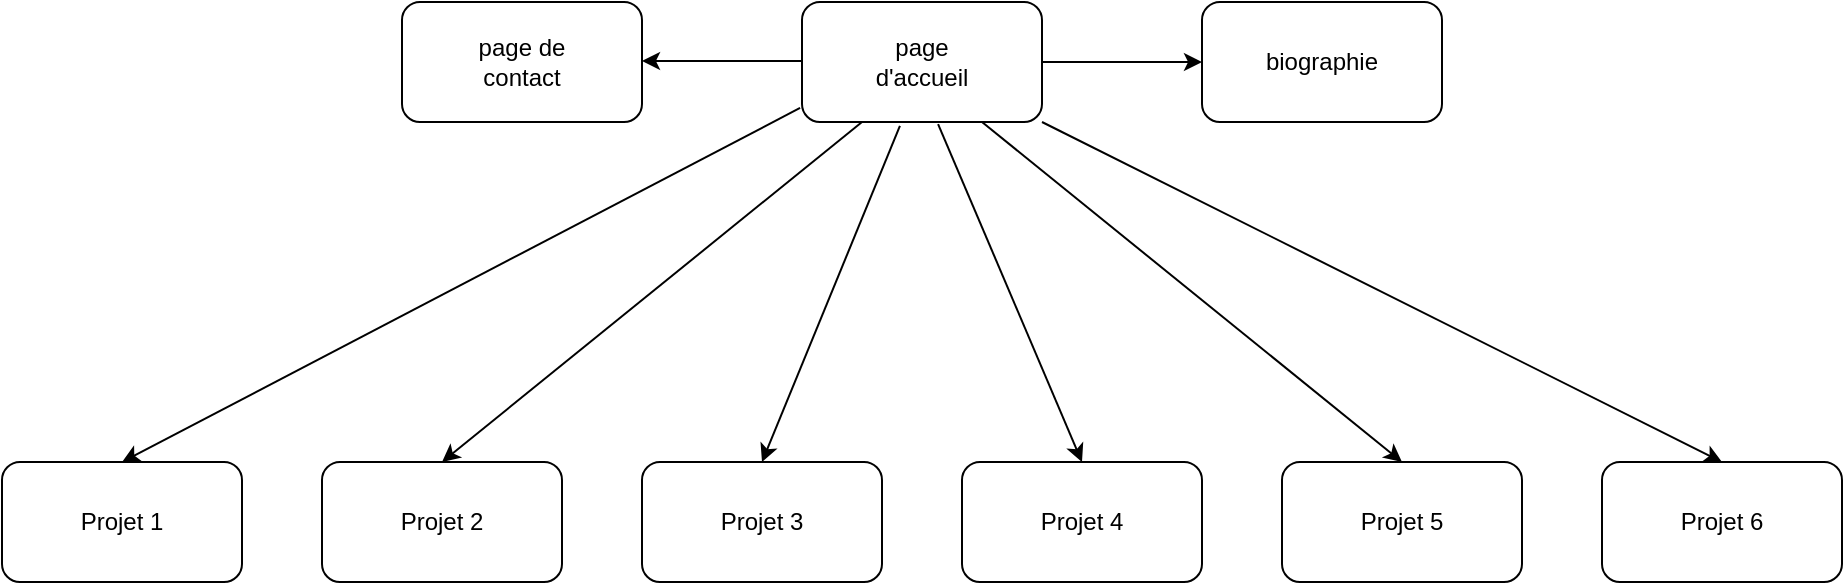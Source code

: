 <mxfile version="15.8.4" type="device"><diagram id="7fHMl4QUIR-vn2i3fdCf" name="Page-1"><mxGraphModel dx="2385" dy="791" grid="1" gridSize="10" guides="1" tooltips="1" connect="1" arrows="1" fold="1" page="1" pageScale="1" pageWidth="827" pageHeight="1169" math="0" shadow="0"><root><mxCell id="0"/><mxCell id="1" parent="0"/><mxCell id="AtQ76jSNu2CfG4DuiHkL-1" value="" style="rounded=1;whiteSpace=wrap;html=1;" parent="1" vertex="1"><mxGeometry x="360" y="10" width="120" height="60" as="geometry"/></mxCell><mxCell id="AtQ76jSNu2CfG4DuiHkL-2" value="page d'accueil" style="text;html=1;strokeColor=none;fillColor=none;align=center;verticalAlign=middle;whiteSpace=wrap;rounded=0;" parent="1" vertex="1"><mxGeometry x="390" y="25" width="60" height="30" as="geometry"/></mxCell><mxCell id="AtQ76jSNu2CfG4DuiHkL-3" value="" style="endArrow=classic;html=1;rounded=0;entryX=0.5;entryY=0;entryDx=0;entryDy=0;exitX=1;exitY=1;exitDx=0;exitDy=0;" parent="1" source="AtQ76jSNu2CfG4DuiHkL-1" target="AtQ76jSNu2CfG4DuiHkL-12" edge="1"><mxGeometry width="50" height="50" relative="1" as="geometry"><mxPoint x="480" y="80" as="sourcePoint"/><mxPoint x="800" y="220" as="targetPoint"/><Array as="points"/></mxGeometry></mxCell><mxCell id="AtQ76jSNu2CfG4DuiHkL-5" value="" style="rounded=1;whiteSpace=wrap;html=1;" parent="1" vertex="1"><mxGeometry x="560" y="10" width="120" height="60" as="geometry"/></mxCell><mxCell id="AtQ76jSNu2CfG4DuiHkL-6" value="" style="endArrow=classic;html=1;rounded=0;entryX=0;entryY=0.5;entryDx=0;entryDy=0;" parent="1" target="AtQ76jSNu2CfG4DuiHkL-5" edge="1"><mxGeometry width="50" height="50" relative="1" as="geometry"><mxPoint x="480" y="40" as="sourcePoint"/><mxPoint x="540" y="55" as="targetPoint"/></mxGeometry></mxCell><mxCell id="AtQ76jSNu2CfG4DuiHkL-7" value="biographie" style="text;html=1;strokeColor=none;fillColor=none;align=center;verticalAlign=middle;whiteSpace=wrap;rounded=0;" parent="1" vertex="1"><mxGeometry x="590" y="25" width="60" height="30" as="geometry"/></mxCell><mxCell id="AtQ76jSNu2CfG4DuiHkL-8" value="" style="rounded=1;whiteSpace=wrap;html=1;" parent="1" vertex="1"><mxGeometry x="160" y="10" width="120" height="60" as="geometry"/></mxCell><mxCell id="AtQ76jSNu2CfG4DuiHkL-9" value="page de contact" style="text;html=1;strokeColor=none;fillColor=none;align=center;verticalAlign=middle;whiteSpace=wrap;rounded=0;" parent="1" vertex="1"><mxGeometry x="190" y="25" width="60" height="30" as="geometry"/></mxCell><mxCell id="AtQ76jSNu2CfG4DuiHkL-11" value="" style="endArrow=classic;html=1;rounded=0;" parent="1" edge="1"><mxGeometry width="50" height="50" relative="1" as="geometry"><mxPoint x="360" y="39.5" as="sourcePoint"/><mxPoint x="280" y="39.5" as="targetPoint"/></mxGeometry></mxCell><mxCell id="AtQ76jSNu2CfG4DuiHkL-12" value="" style="rounded=1;whiteSpace=wrap;html=1;" parent="1" vertex="1"><mxGeometry x="760" y="240" width="120" height="60" as="geometry"/></mxCell><mxCell id="AtQ76jSNu2CfG4DuiHkL-13" value="" style="rounded=1;whiteSpace=wrap;html=1;" parent="1" vertex="1"><mxGeometry x="600" y="240" width="120" height="60" as="geometry"/></mxCell><mxCell id="AtQ76jSNu2CfG4DuiHkL-14" value="" style="rounded=1;whiteSpace=wrap;html=1;" parent="1" vertex="1"><mxGeometry x="440" y="240" width="120" height="60" as="geometry"/></mxCell><mxCell id="AtQ76jSNu2CfG4DuiHkL-15" value="" style="rounded=1;whiteSpace=wrap;html=1;" parent="1" vertex="1"><mxGeometry x="280" y="240" width="120" height="60" as="geometry"/></mxCell><mxCell id="AtQ76jSNu2CfG4DuiHkL-16" value="" style="rounded=1;whiteSpace=wrap;html=1;" parent="1" vertex="1"><mxGeometry x="120" y="240" width="120" height="60" as="geometry"/></mxCell><mxCell id="AtQ76jSNu2CfG4DuiHkL-17" value="" style="rounded=1;whiteSpace=wrap;html=1;" parent="1" vertex="1"><mxGeometry x="-40" y="240" width="120" height="60" as="geometry"/></mxCell><mxCell id="AtQ76jSNu2CfG4DuiHkL-18" value="" style="endArrow=classic;html=1;rounded=0;exitX=0.75;exitY=1;exitDx=0;exitDy=0;entryX=0.5;entryY=0;entryDx=0;entryDy=0;" parent="1" source="AtQ76jSNu2CfG4DuiHkL-1" target="AtQ76jSNu2CfG4DuiHkL-13" edge="1"><mxGeometry width="50" height="50" relative="1" as="geometry"><mxPoint x="390" y="320" as="sourcePoint"/><mxPoint x="440" y="270" as="targetPoint"/></mxGeometry></mxCell><mxCell id="AtQ76jSNu2CfG4DuiHkL-19" value="" style="endArrow=classic;html=1;rounded=0;exitX=0.567;exitY=1.017;exitDx=0;exitDy=0;exitPerimeter=0;entryX=0.5;entryY=0;entryDx=0;entryDy=0;" parent="1" source="AtQ76jSNu2CfG4DuiHkL-1" target="AtQ76jSNu2CfG4DuiHkL-14" edge="1"><mxGeometry width="50" height="50" relative="1" as="geometry"><mxPoint x="390" y="320" as="sourcePoint"/><mxPoint x="440" y="270" as="targetPoint"/></mxGeometry></mxCell><mxCell id="AtQ76jSNu2CfG4DuiHkL-20" value="" style="endArrow=classic;html=1;rounded=0;exitX=0.408;exitY=1.033;exitDx=0;exitDy=0;exitPerimeter=0;entryX=0.5;entryY=0;entryDx=0;entryDy=0;" parent="1" source="AtQ76jSNu2CfG4DuiHkL-1" target="AtQ76jSNu2CfG4DuiHkL-15" edge="1"><mxGeometry width="50" height="50" relative="1" as="geometry"><mxPoint x="390" y="320" as="sourcePoint"/><mxPoint x="440" y="270" as="targetPoint"/></mxGeometry></mxCell><mxCell id="AtQ76jSNu2CfG4DuiHkL-21" value="" style="endArrow=classic;html=1;rounded=0;exitX=0.25;exitY=1;exitDx=0;exitDy=0;entryX=0.5;entryY=0;entryDx=0;entryDy=0;" parent="1" source="AtQ76jSNu2CfG4DuiHkL-1" target="AtQ76jSNu2CfG4DuiHkL-16" edge="1"><mxGeometry width="50" height="50" relative="1" as="geometry"><mxPoint x="220" y="200" as="sourcePoint"/><mxPoint x="270" y="150" as="targetPoint"/></mxGeometry></mxCell><mxCell id="AtQ76jSNu2CfG4DuiHkL-22" value="" style="endArrow=classic;html=1;rounded=0;entryX=0.5;entryY=0;entryDx=0;entryDy=0;exitX=-0.008;exitY=0.883;exitDx=0;exitDy=0;exitPerimeter=0;" parent="1" source="AtQ76jSNu2CfG4DuiHkL-1" target="AtQ76jSNu2CfG4DuiHkL-17" edge="1"><mxGeometry width="50" height="50" relative="1" as="geometry"><mxPoint x="60" y="140" as="sourcePoint"/><mxPoint x="110" y="90" as="targetPoint"/></mxGeometry></mxCell><mxCell id="AtQ76jSNu2CfG4DuiHkL-23" value="Projet 1" style="text;html=1;strokeColor=none;fillColor=none;align=center;verticalAlign=middle;whiteSpace=wrap;rounded=0;" parent="1" vertex="1"><mxGeometry x="-10" y="255" width="60" height="30" as="geometry"/></mxCell><mxCell id="AtQ76jSNu2CfG4DuiHkL-24" value="Projet 2" style="text;html=1;strokeColor=none;fillColor=none;align=center;verticalAlign=middle;whiteSpace=wrap;rounded=0;" parent="1" vertex="1"><mxGeometry x="150" y="255" width="60" height="30" as="geometry"/></mxCell><mxCell id="AtQ76jSNu2CfG4DuiHkL-25" value="Projet 3" style="text;html=1;strokeColor=none;fillColor=none;align=center;verticalAlign=middle;whiteSpace=wrap;rounded=0;" parent="1" vertex="1"><mxGeometry x="310" y="255" width="60" height="30" as="geometry"/></mxCell><mxCell id="AtQ76jSNu2CfG4DuiHkL-26" value="Projet 4" style="text;html=1;strokeColor=none;fillColor=none;align=center;verticalAlign=middle;whiteSpace=wrap;rounded=0;" parent="1" vertex="1"><mxGeometry x="470" y="255" width="60" height="30" as="geometry"/></mxCell><mxCell id="AtQ76jSNu2CfG4DuiHkL-27" value="Projet 5" style="text;html=1;strokeColor=none;fillColor=none;align=center;verticalAlign=middle;whiteSpace=wrap;rounded=0;" parent="1" vertex="1"><mxGeometry x="630" y="255" width="60" height="30" as="geometry"/></mxCell><mxCell id="AtQ76jSNu2CfG4DuiHkL-28" value="Projet 6" style="text;html=1;strokeColor=none;fillColor=none;align=center;verticalAlign=middle;whiteSpace=wrap;rounded=0;" parent="1" vertex="1"><mxGeometry x="790" y="255" width="60" height="30" as="geometry"/></mxCell></root></mxGraphModel></diagram></mxfile>